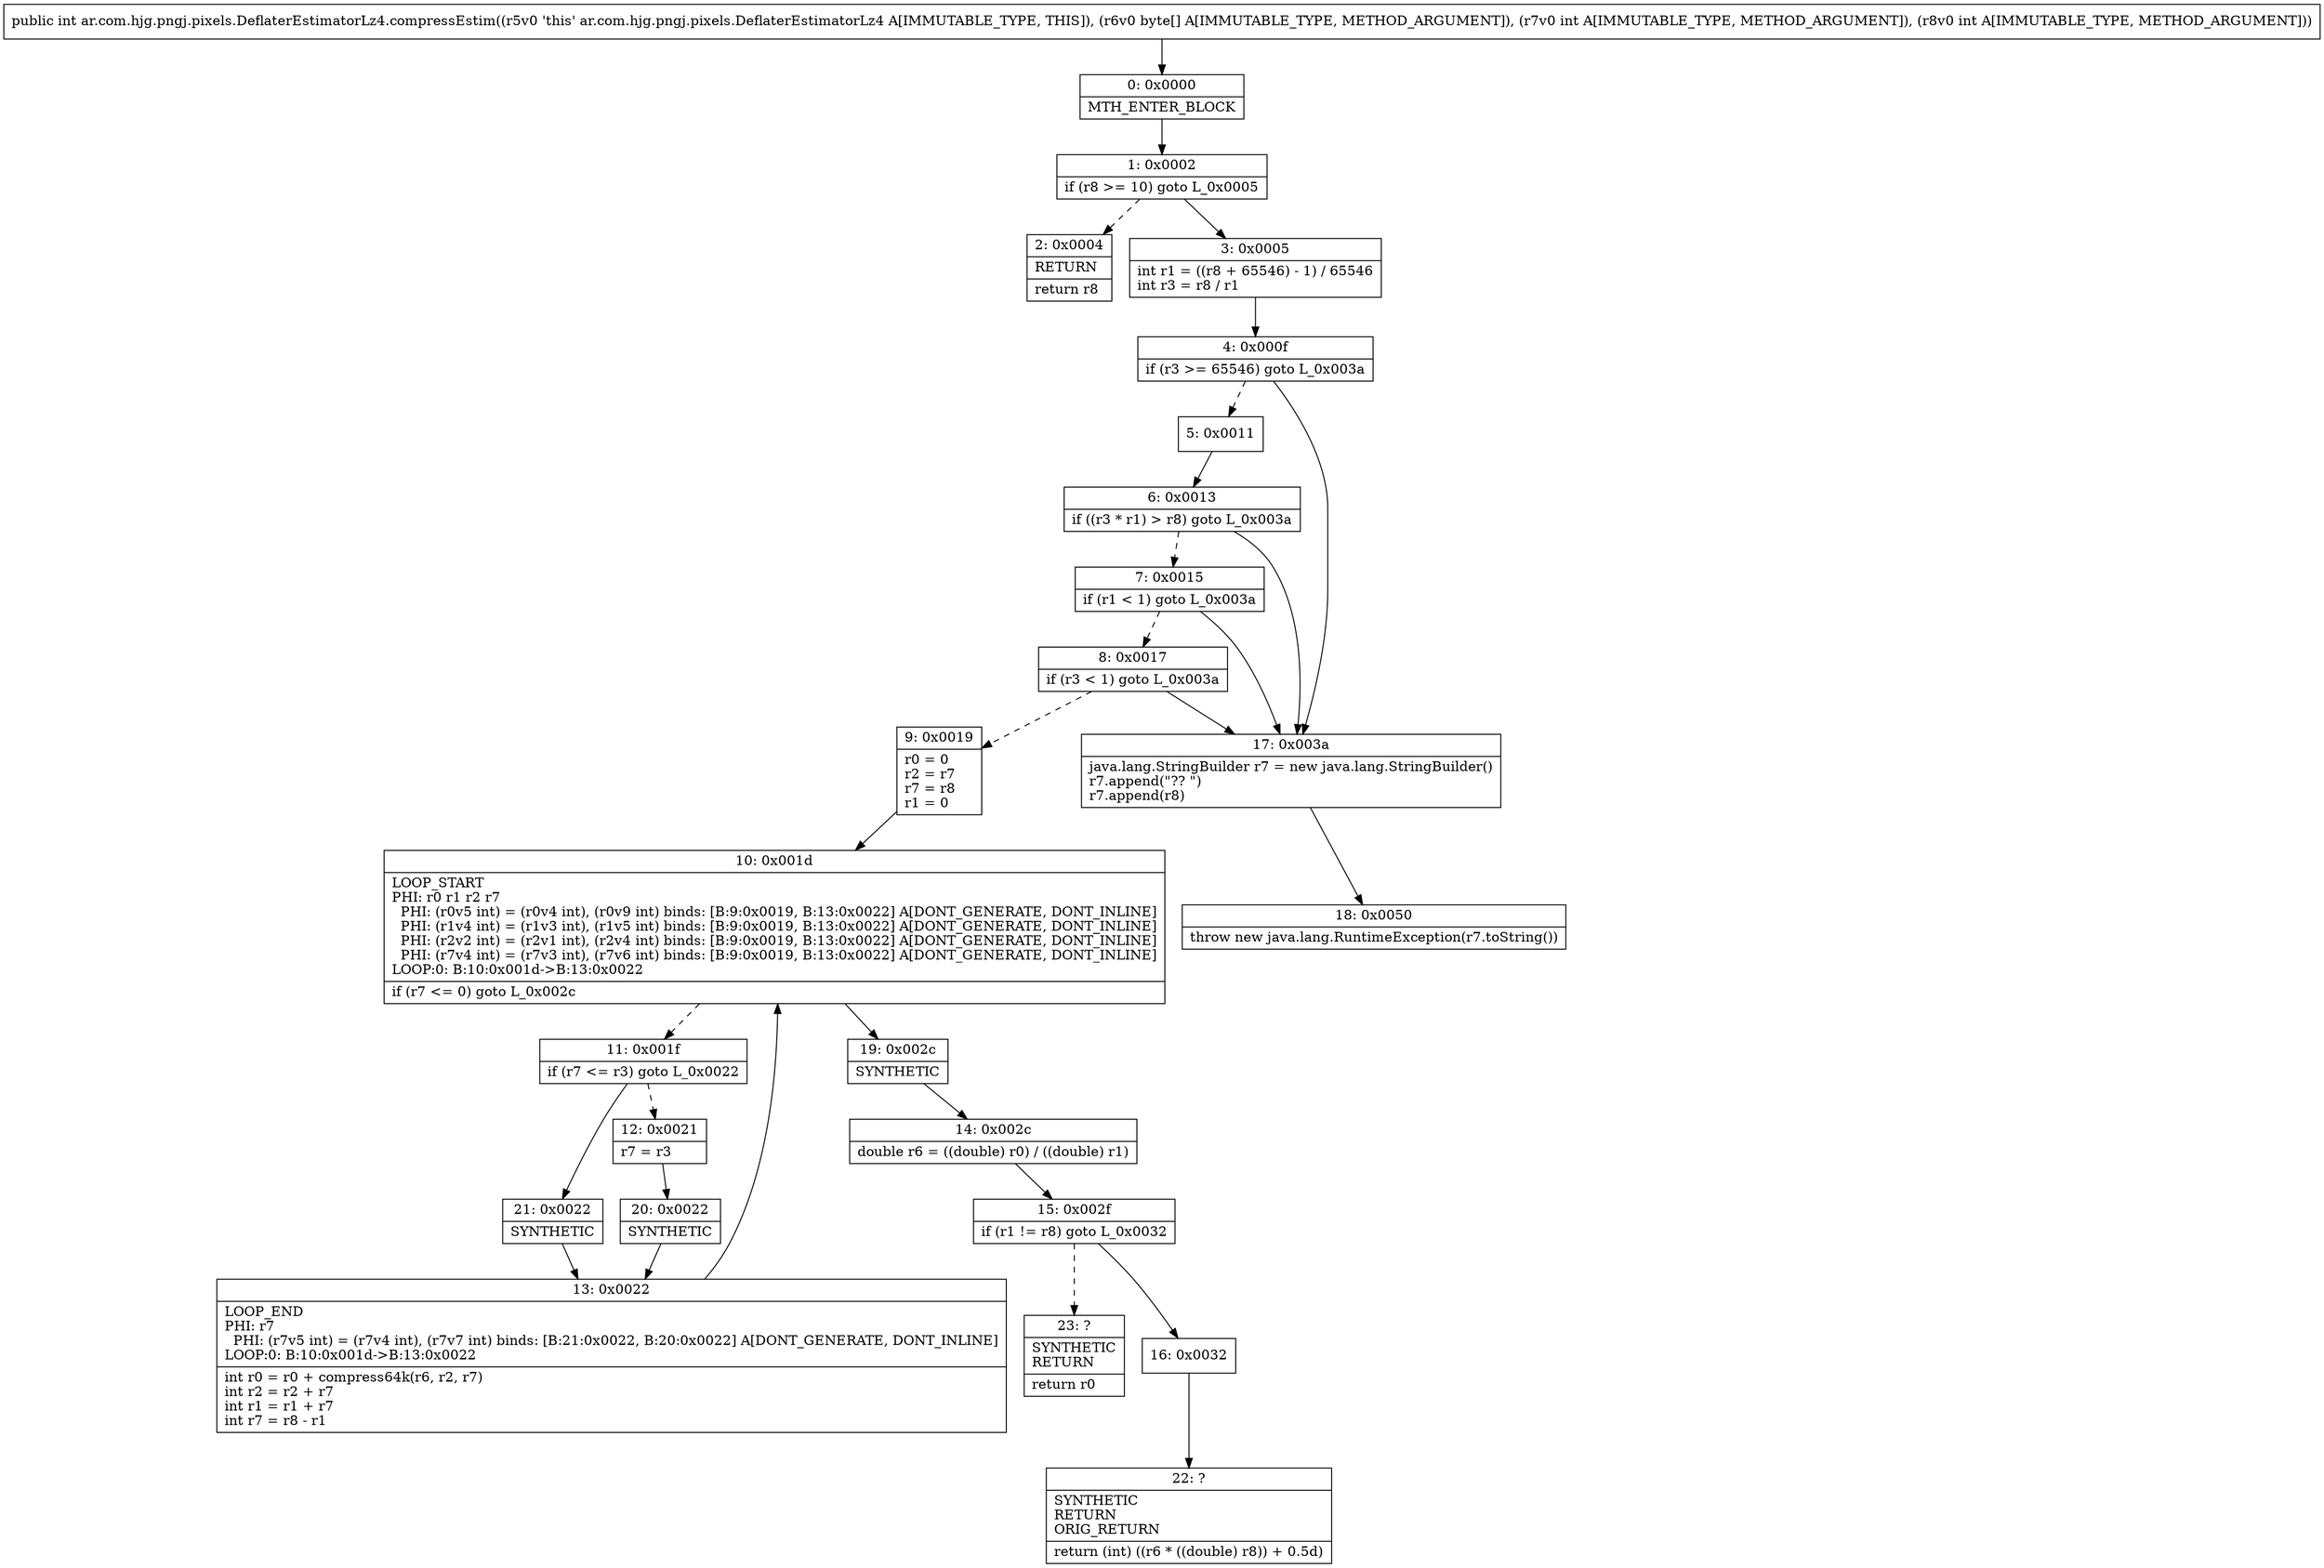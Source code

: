 digraph "CFG forar.com.hjg.pngj.pixels.DeflaterEstimatorLz4.compressEstim([BII)I" {
Node_0 [shape=record,label="{0\:\ 0x0000|MTH_ENTER_BLOCK\l}"];
Node_1 [shape=record,label="{1\:\ 0x0002|if (r8 \>= 10) goto L_0x0005\l}"];
Node_2 [shape=record,label="{2\:\ 0x0004|RETURN\l|return r8\l}"];
Node_3 [shape=record,label="{3\:\ 0x0005|int r1 = ((r8 + 65546) \- 1) \/ 65546\lint r3 = r8 \/ r1\l}"];
Node_4 [shape=record,label="{4\:\ 0x000f|if (r3 \>= 65546) goto L_0x003a\l}"];
Node_5 [shape=record,label="{5\:\ 0x0011}"];
Node_6 [shape=record,label="{6\:\ 0x0013|if ((r3 * r1) \> r8) goto L_0x003a\l}"];
Node_7 [shape=record,label="{7\:\ 0x0015|if (r1 \< 1) goto L_0x003a\l}"];
Node_8 [shape=record,label="{8\:\ 0x0017|if (r3 \< 1) goto L_0x003a\l}"];
Node_9 [shape=record,label="{9\:\ 0x0019|r0 = 0\lr2 = r7\lr7 = r8\lr1 = 0\l}"];
Node_10 [shape=record,label="{10\:\ 0x001d|LOOP_START\lPHI: r0 r1 r2 r7 \l  PHI: (r0v5 int) = (r0v4 int), (r0v9 int) binds: [B:9:0x0019, B:13:0x0022] A[DONT_GENERATE, DONT_INLINE]\l  PHI: (r1v4 int) = (r1v3 int), (r1v5 int) binds: [B:9:0x0019, B:13:0x0022] A[DONT_GENERATE, DONT_INLINE]\l  PHI: (r2v2 int) = (r2v1 int), (r2v4 int) binds: [B:9:0x0019, B:13:0x0022] A[DONT_GENERATE, DONT_INLINE]\l  PHI: (r7v4 int) = (r7v3 int), (r7v6 int) binds: [B:9:0x0019, B:13:0x0022] A[DONT_GENERATE, DONT_INLINE]\lLOOP:0: B:10:0x001d\-\>B:13:0x0022\l|if (r7 \<= 0) goto L_0x002c\l}"];
Node_11 [shape=record,label="{11\:\ 0x001f|if (r7 \<= r3) goto L_0x0022\l}"];
Node_12 [shape=record,label="{12\:\ 0x0021|r7 = r3\l}"];
Node_13 [shape=record,label="{13\:\ 0x0022|LOOP_END\lPHI: r7 \l  PHI: (r7v5 int) = (r7v4 int), (r7v7 int) binds: [B:21:0x0022, B:20:0x0022] A[DONT_GENERATE, DONT_INLINE]\lLOOP:0: B:10:0x001d\-\>B:13:0x0022\l|int r0 = r0 + compress64k(r6, r2, r7)\lint r2 = r2 + r7\lint r1 = r1 + r7\lint r7 = r8 \- r1\l}"];
Node_14 [shape=record,label="{14\:\ 0x002c|double r6 = ((double) r0) \/ ((double) r1)\l}"];
Node_15 [shape=record,label="{15\:\ 0x002f|if (r1 != r8) goto L_0x0032\l}"];
Node_16 [shape=record,label="{16\:\ 0x0032}"];
Node_17 [shape=record,label="{17\:\ 0x003a|java.lang.StringBuilder r7 = new java.lang.StringBuilder()\lr7.append(\"?? \")\lr7.append(r8)\l}"];
Node_18 [shape=record,label="{18\:\ 0x0050|throw new java.lang.RuntimeException(r7.toString())\l}"];
Node_19 [shape=record,label="{19\:\ 0x002c|SYNTHETIC\l}"];
Node_20 [shape=record,label="{20\:\ 0x0022|SYNTHETIC\l}"];
Node_21 [shape=record,label="{21\:\ 0x0022|SYNTHETIC\l}"];
Node_22 [shape=record,label="{22\:\ ?|SYNTHETIC\lRETURN\lORIG_RETURN\l|return (int) ((r6 * ((double) r8)) + 0.5d)\l}"];
Node_23 [shape=record,label="{23\:\ ?|SYNTHETIC\lRETURN\l|return r0\l}"];
MethodNode[shape=record,label="{public int ar.com.hjg.pngj.pixels.DeflaterEstimatorLz4.compressEstim((r5v0 'this' ar.com.hjg.pngj.pixels.DeflaterEstimatorLz4 A[IMMUTABLE_TYPE, THIS]), (r6v0 byte[] A[IMMUTABLE_TYPE, METHOD_ARGUMENT]), (r7v0 int A[IMMUTABLE_TYPE, METHOD_ARGUMENT]), (r8v0 int A[IMMUTABLE_TYPE, METHOD_ARGUMENT])) }"];
MethodNode -> Node_0;
Node_0 -> Node_1;
Node_1 -> Node_2[style=dashed];
Node_1 -> Node_3;
Node_3 -> Node_4;
Node_4 -> Node_5[style=dashed];
Node_4 -> Node_17;
Node_5 -> Node_6;
Node_6 -> Node_7[style=dashed];
Node_6 -> Node_17;
Node_7 -> Node_8[style=dashed];
Node_7 -> Node_17;
Node_8 -> Node_9[style=dashed];
Node_8 -> Node_17;
Node_9 -> Node_10;
Node_10 -> Node_11[style=dashed];
Node_10 -> Node_19;
Node_11 -> Node_12[style=dashed];
Node_11 -> Node_21;
Node_12 -> Node_20;
Node_13 -> Node_10;
Node_14 -> Node_15;
Node_15 -> Node_16;
Node_15 -> Node_23[style=dashed];
Node_16 -> Node_22;
Node_17 -> Node_18;
Node_19 -> Node_14;
Node_20 -> Node_13;
Node_21 -> Node_13;
}

